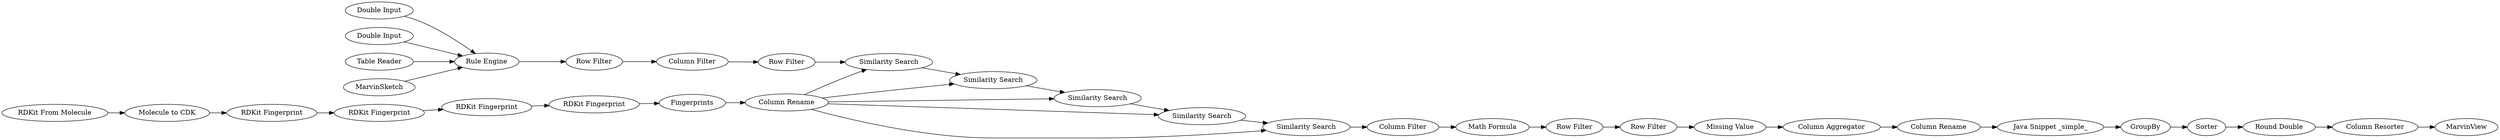 digraph {
	861 [label="Double Input"]
	862 [label="Double Input"]
	868 [label=MarvinView]
	876 [label="Table Reader"]
	1208 [label=MarvinSketch]
	619 [label="Row Filter"]
	620 [label="Column Filter"]
	816 [label="RDKit Fingerprint"]
	828 [label="RDKit From Molecule"]
	831 [label="Column Filter"]
	832 [label="Column Resorter"]
	837 [label="Rule Engine"]
	839 [label="Row Filter"]
	1160 [label="Java Snippet _simple_"]
	1163 [label="Missing Value"]
	1165 [label=Sorter]
	1166 [label="Column Rename"]
	1167 [label="Round Double"]
	1168 [label=GroupBy]
	1172 [label="Column Aggregator"]
	1173 [label="Similarity Search"]
	1174 [label="Similarity Search"]
	1175 [label="Molecule to CDK"]
	1176 [label="RDKit Fingerprint"]
	1177 [label="RDKit Fingerprint"]
	1178 [label="RDKit Fingerprint"]
	1179 [label=Fingerprints]
	1180 [label="Similarity Search"]
	1181 [label="Similarity Search"]
	1182 [label="Similarity Search"]
	1183 [label="Column Rename"]
	1184 [label="Math Formula"]
	1186 [label="Row Filter"]
	1187 [label="Row Filter"]
	619 -> 1187
	620 -> 1184
	816 -> 1176
	828 -> 1175
	831 -> 1186
	837 -> 839
	839 -> 831
	1160 -> 1168
	1163 -> 1172
	1165 -> 1167
	1166 -> 1160
	1167 -> 832
	1168 -> 1165
	1172 -> 1166
	1173 -> 1180
	1174 -> 1181
	1175 -> 816
	1176 -> 1177
	1177 -> 1178
	1178 -> 1179
	1179 -> 1183
	1180 -> 1174
	1181 -> 1182
	1182 -> 620
	1183 -> 1182
	1183 -> 1181
	1183 -> 1180
	1183 -> 1174
	1183 -> 1173
	1184 -> 619
	1186 -> 1173
	1187 -> 1163
	861 -> 837
	862 -> 837
	876 -> 837
	1208 -> 837
	832 -> 868
	rankdir=LR
}
